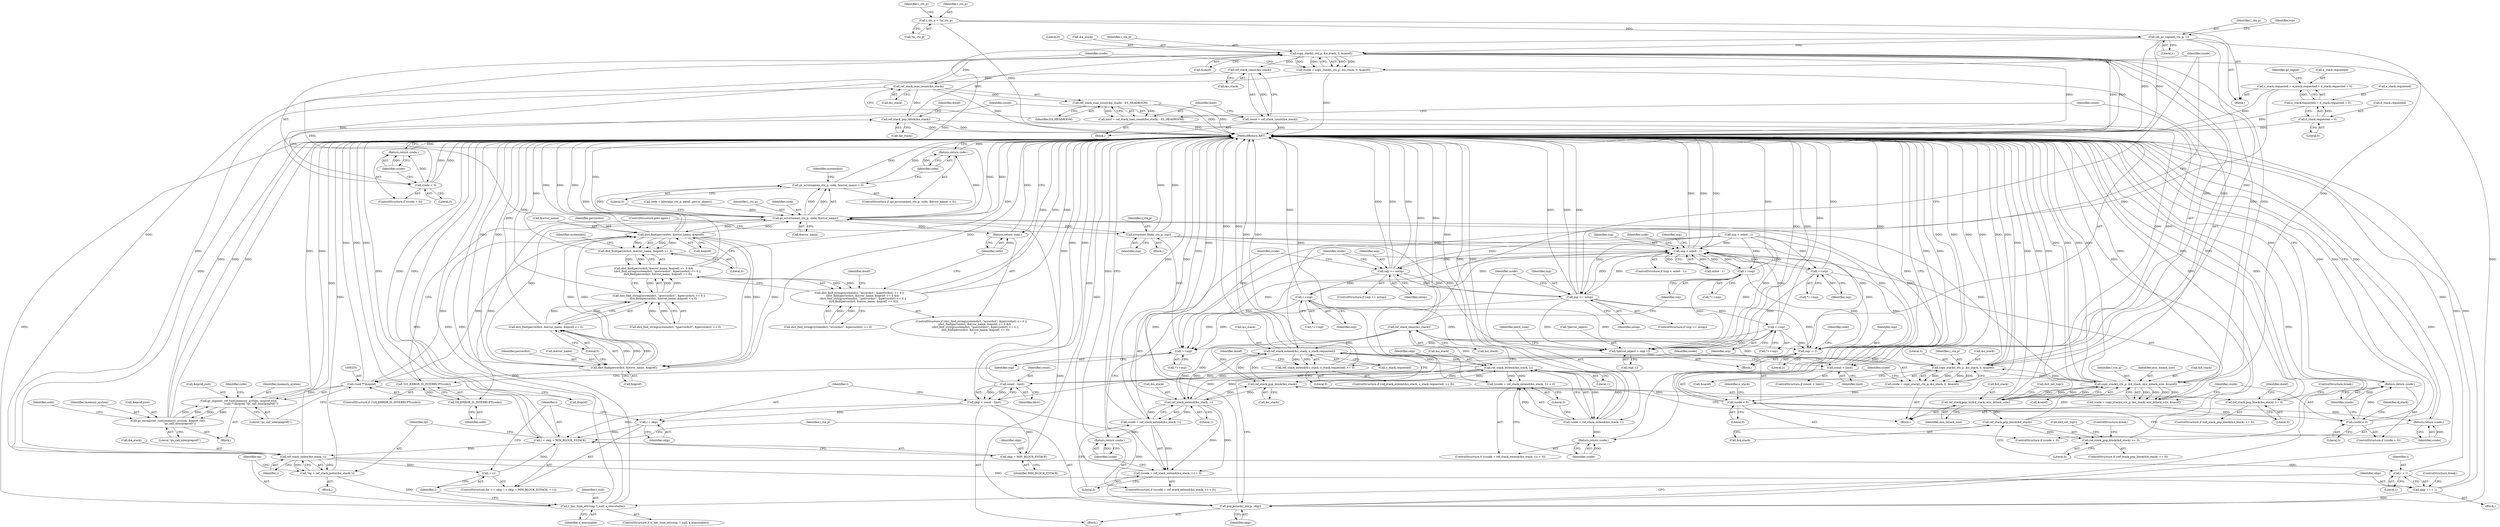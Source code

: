 digraph "0_ghostscript_b575e1ec42cc86f6a58c603f2a88fcc2af699cc8@API" {
"1000465" [label="(Call,copy_stack(i_ctx_p, &e_stack, 0, &saref))"];
"1000263" [label="(Call,set_gc_signal(i_ctx_p, 1))"];
"1000234" [label="(Call,i_ctx_p = *pi_ctx_p)"];
"1000325" [label="(Call,ref_stack_pop_block(&e_stack))"];
"1000520" [label="(Call,ref_stack_index(&e_stack, i))"];
"1000489" [label="(Call,ref_stack_max_count(&e_stack))"];
"1000482" [label="(Call,ref_stack_count(&e_stack))"];
"1000465" [label="(Call,copy_stack(i_ctx_p, &e_stack, 0, &saref))"];
"1000403" [label="(Call,copy_stack(i_ctx_p, &d_stack, min_dstack_size, &saref))"];
"1000430" [label="(Call,ref_stack_pop_block(&d_stack))"];
"1000416" [label="(Call,ref_stack_pop_to(&d_stack, min_dstack_size))"];
"1000580" [label="(Call,copy_stack(i_ctx_p, &o_stack, 0, &saref))"];
"1000548" [label="(Call,ref_stack_extend(&o_stack, o_stack.requested))"];
"1000456" [label="(Call,ref_stack_extend(&o_stack, 1))"];
"1000593" [label="(Call,ref_stack_clear(&o_stack))"];
"1000605" [label="(Call,ref_stack_pop_block(&o_stack))"];
"1000394" [label="(Call,ref_stack_extend(&o_stack, 1))"];
"1000176" [label="(Call,o_stack.requested = e_stack.requested = d_stack.requested = 0)"];
"1000180" [label="(Call,e_stack.requested = d_stack.requested = 0)"];
"1000184" [label="(Call,d_stack.requested = 0)"];
"1000509" [label="(Call,i < skip + MIN_BLOCK_ESTACK)"];
"1000506" [label="(Call,i = skip)"];
"1000499" [label="(Call,skip = count - limit)"];
"1000501" [label="(Call,count - limit)"];
"1000494" [label="(Call,count > limit)"];
"1000480" [label="(Call,count = ref_stack_count(&e_stack))"];
"1000486" [label="(Call,limit = ref_stack_max_count(&e_stack) - ES_HEADROOM)"];
"1000488" [label="(Call,ref_stack_max_count(&e_stack) - ES_HEADROOM)"];
"1000514" [label="(Call,++i)"];
"1000401" [label="(Call,ccode = copy_stack(i_ctx_p, &d_stack, min_dstack_size, &saref))"];
"1000411" [label="(Call,ccode < 0)"];
"1000414" [label="(Return,return ccode;)"];
"1000429" [label="(Call,ref_stack_pop_block(&d_stack) >= 0)"];
"1000463" [label="(Call,ccode = copy_stack(i_ctx_p, &e_stack, 0, &saref))"];
"1000473" [label="(Call,ccode < 0)"];
"1000476" [label="(Return,return ccode;)"];
"1000518" [label="(Call,*ep = ref_stack_index(&e_stack, i))"];
"1000525" [label="(Call,r_has_type_attrs(ep, t_null, a_executable))"];
"1000530" [label="(Call,skip = i + 1)"];
"1000536" [label="(Call,pop_estack(i_ctx_p, skip))"];
"1000628" [label="(Call,gs_errorname(i_ctx_p, code, &error_name))"];
"1000627" [label="(Call,gs_errorname(i_ctx_p, code, &error_name) < 0)"];
"1000634" [label="(Return,return code;)"];
"1000647" [label="(Call,dict_find(perrordict, &error_name, &epref))"];
"1000202" [label="(Call,(void **)&epref)"];
"1000198" [label="(Call,gs_register_ref_root(imemory_system, &epref_root,\n                             (void **)&epref, \"gs_call_interp(epref)\"))"];
"1000217" [label="(Call,gs_unregister_root(imemory_system, &epref_root,\n                           \"gs_call_interp(epref)\"))"];
"1000646" [label="(Call,dict_find(perrordict, &error_name, &epref) <= 0)"];
"1000645" [label="(Call,dict_find(perrordict, &error_name, &epref) <= 0 &&\n         (dict_find_string(systemdict, \"gserrordict\", &perrordict) <= 0 ||\n          dict_find(perrordict, &error_name, &epref) <= 0))"];
"1000637" [label="(Call,dict_find_string(systemdict, \"errordict\", &perrordict) <= 0 ||\n        (dict_find(perrordict, &error_name, &epref) <= 0 &&\n         (dict_find_string(systemdict, \"gserrordict\", &perrordict) <= 0 ||\n          dict_find(perrordict, &error_name, &epref) <= 0)))"];
"1000654" [label="(Call,dict_find_string(systemdict, \"gserrordict\", &perrordict) <= 0 ||\n          dict_find(perrordict, &error_name, &epref) <= 0)"];
"1000663" [label="(Call,dict_find(perrordict, &error_name, &epref))"];
"1000662" [label="(Call,dict_find(perrordict, &error_name, &epref) <= 0)"];
"1000670" [label="(Return,return code;)"];
"1000682" [label="(Call,GS_ERROR_IS_INTERRUPT(code))"];
"1000681" [label="(Call,!GS_ERROR_IS_INTERRUPT(code))"];
"1000691" [label="(Call,errorexec_find(i_ctx_p, osp))"];
"1000284" [label="(Call,*perror_object = osp[-1])"];
"1000301" [label="(Call,osp -= 2)"];
"1000371" [label="(Call,osp < osbot - 1)"];
"1000386" [label="(Call,osp >= ostop)"];
"1000423" [label="(Call,++osp)"];
"1000687" [label="(Call,++osp)"];
"1000448" [label="(Call,osp >= ostop)"];
"1000541" [label="(Call,++osp)"];
"1000567" [label="(Call,++osp)"];
"1000598" [label="(Call,++osp)"];
"1000532" [label="(Call,i + 1)"];
"1000511" [label="(Call,skip + MIN_BLOCK_ESTACK)"];
"1000578" [label="(Call,ccode = copy_stack(i_ctx_p, &o_stack, 0, &saref))"];
"1000588" [label="(Call,ccode < 0)"];
"1000591" [label="(Return,return ccode;)"];
"1000391" [label="(Call,(ccode = ref_stack_extend(&o_stack, 1)) < 0)"];
"1000392" [label="(Call,ccode = ref_stack_extend(&o_stack, 1))"];
"1000399" [label="(Return,return ccode;)"];
"1000453" [label="(Call,(ccode = ref_stack_extend(&o_stack, 1)) < 0)"];
"1000454" [label="(Call,ccode = ref_stack_extend(&o_stack, 1))"];
"1000461" [label="(Return,return ccode;)"];
"1000547" [label="(Call,ref_stack_extend(&o_stack, o_stack.requested) >= 0)"];
"1000604" [label="(Call,ref_stack_pop_block(&o_stack) >= 0)"];
"1000509" [label="(Call,i < skip + MIN_BLOCK_ESTACK)"];
"1000326" [label="(Call,&e_stack)"];
"1000385" [label="(ControlStructure,if (osp >= ostop))"];
"1000467" [label="(Call,&e_stack)"];
"1000486" [label="(Call,limit = ref_stack_max_count(&e_stack) - ES_HEADROOM)"];
"1000243" [label="(Identifier,i_ctx_p)"];
"1000445" [label="(ControlStructure,break;)"];
"1000464" [label="(Identifier,ccode)"];
"1000462" [label="(Identifier,ccode)"];
"1000646" [label="(Call,dict_find(perrordict, &error_name, &epref) <= 0)"];
"1000681" [label="(Call,!GS_ERROR_IS_INTERRUPT(code))"];
"1000422" [label="(Call,*++osp)"];
"1000530" [label="(Call,skip = i + 1)"];
"1000386" [label="(Call,osp >= ostop)"];
"1000487" [label="(Identifier,limit)"];
"1000373" [label="(Call,osbot - 1)"];
"1000301" [label="(Call,osp -= 2)"];
"1000671" [label="(Identifier,code)"];
"1000505" [label="(ControlStructure,for (i = skip; i < skip + MIN_BLOCK_ESTACK; ++i))"];
"1000181" [label="(Call,e_stack.requested)"];
"1000695" [label="(MethodReturn,RET)"];
"1000219" [label="(Call,&epref_root)"];
"1000688" [label="(Identifier,osp)"];
"1000636" [label="(ControlStructure,if (dict_find_string(systemdict, \"errordict\", &perrordict) <= 0 ||\n        (dict_find(perrordict, &error_name, &epref) <= 0 &&\n         (dict_find_string(systemdict, \"gserrordict\", &perrordict) <= 0 ||\n          dict_find(perrordict, &error_name, &epref) <= 0))\n        ))"];
"1000494" [label="(Call,count > limit)"];
"1000390" [label="(ControlStructure,if ((ccode = ref_stack_extend(&o_stack, 1)) < 0))"];
"1000548" [label="(Call,ref_stack_extend(&o_stack, o_stack.requested))"];
"1000591" [label="(Return,return ccode;)"];
"1000404" [label="(Identifier,i_ctx_p)"];
"1000664" [label="(Identifier,perrordict)"];
"1000460" [label="(Literal,0)"];
"1000511" [label="(Call,skip + MIN_BLOCK_ESTACK)"];
"1000217" [label="(Call,gs_unregister_root(imemory_system, &epref_root,\n                           \"gs_call_interp(epref)\"))"];
"1000608" [label="(Literal,0)"];
"1000402" [label="(Identifier,ccode)"];
"1000410" [label="(ControlStructure,if (ccode < 0))"];
"1000461" [label="(Return,return ccode;)"];
"1000635" [label="(Identifier,code)"];
"1000541" [label="(Call,++osp)"];
"1000265" [label="(Literal,1)"];
"1000592" [label="(Identifier,ccode)"];
"1000470" [label="(Call,&saref)"];
"1000514" [label="(Call,++i)"];
"1000228" [label="(Call,code = interp(pi_ctx_p, epref, perror_object))"];
"1000275" [label="(Block,)"];
"1000587" [label="(ControlStructure,if (ccode < 0))"];
"1000454" [label="(Call,ccode = ref_stack_extend(&o_stack, 1))"];
"1000578" [label="(Call,ccode = copy_stack(i_ctx_p, &o_stack, 0, &saref))"];
"1000634" [label="(Return,return code;)"];
"1000537" [label="(Identifier,i_ctx_p)"];
"1000533" [label="(Identifier,i)"];
"1000585" [label="(Call,&saref)"];
"1000463" [label="(Call,ccode = copy_stack(i_ctx_p, &e_stack, 0, &saref))"];
"1000176" [label="(Call,o_stack.requested = e_stack.requested = d_stack.requested = 0)"];
"1000510" [label="(Identifier,i)"];
"1000647" [label="(Call,dict_find(perrordict, &error_name, &epref))"];
"1000447" [label="(ControlStructure,if (osp >= ostop))"];
"1000669" [label="(Literal,0)"];
"1000234" [label="(Call,i_ctx_p = *pi_ctx_p)"];
"1000431" [label="(Call,&d_stack)"];
"1000395" [label="(Call,&o_stack)"];
"1000581" [label="(Identifier,i_ctx_p)"];
"1000236" [label="(Call,*pi_ctx_p)"];
"1000456" [label="(Call,ref_stack_extend(&o_stack, 1))"];
"1000568" [label="(Identifier,osp)"];
"1000325" [label="(Call,ref_stack_pop_block(&e_stack))"];
"1000512" [label="(Identifier,skip)"];
"1000503" [label="(Identifier,limit)"];
"1000637" [label="(Call,dict_find_string(systemdict, \"errordict\", &perrordict) <= 0 ||\n        (dict_find(perrordict, &error_name, &epref) <= 0 &&\n         (dict_find_string(systemdict, \"gserrordict\", &perrordict) <= 0 ||\n          dict_find(perrordict, &error_name, &epref) <= 0)))"];
"1000287" [label="(Call,osp[-1])"];
"1000683" [label="(Identifier,code)"];
"1000597" [label="(Call,*++osp)"];
"1000495" [label="(Identifier,count)"];
"1000649" [label="(Call,&error_name)"];
"1000595" [label="(Identifier,o_stack)"];
"1000401" [label="(Call,ccode = copy_stack(i_ctx_p, &d_stack, min_dstack_size, &saref))"];
"1000593" [label="(Call,ref_stack_clear(&o_stack))"];
"1000473" [label="(Call,ccode < 0)"];
"1000177" [label="(Call,o_stack.requested)"];
"1000603" [label="(ControlStructure,if (ref_stack_pop_block(&o_stack) >= 0))"];
"1000371" [label="(Call,osp < osbot - 1)"];
"1000513" [label="(Identifier,MIN_BLOCK_ESTACK)"];
"1000398" [label="(Literal,0)"];
"1000496" [label="(Identifier,limit)"];
"1000483" [label="(Call,&e_stack)"];
"1000206" [label="(Literal,\"gs_call_interp(epref)\")"];
"1000653" [label="(Literal,0)"];
"1000414" [label="(Return,return ccode;)"];
"1000527" [label="(Identifier,t_null)"];
"1000453" [label="(Call,(ccode = ref_stack_extend(&o_stack, 1)) < 0)"];
"1000520" [label="(Call,ref_stack_index(&e_stack, i))"];
"1000626" [label="(ControlStructure,if (gs_errorname(i_ctx_p, code, &error_name) < 0))"];
"1000546" [label="(ControlStructure,if (ref_stack_extend(&o_stack, o_stack.requested) >= 0))"];
"1000457" [label="(Call,&o_stack)"];
"1000542" [label="(Identifier,osp)"];
"1000492" [label="(Identifier,ES_HEADROOM)"];
"1000631" [label="(Call,&error_name)"];
"1000200" [label="(Call,&epref_root)"];
"1000264" [label="(Identifier,i_ctx_p)"];
"1000488" [label="(Call,ref_stack_max_count(&e_stack) - ES_HEADROOM)"];
"1000477" [label="(Identifier,ccode)"];
"1000452" [label="(ControlStructure,if ((ccode = ref_stack_extend(&o_stack, 1)) < 0))"];
"1000557" [label="(Identifier,doref)"];
"1000489" [label="(Call,ref_stack_max_count(&e_stack))"];
"1000433" [label="(Literal,0)"];
"1000588" [label="(Call,ccode < 0)"];
"1000423" [label="(Call,++osp)"];
"1000407" [label="(Identifier,min_dstack_size)"];
"1000428" [label="(ControlStructure,if (ref_stack_pop_block(&d_stack) >= 0))"];
"1000400" [label="(Identifier,ccode)"];
"1000619" [label="(ControlStructure,break;)"];
"1000383" [label="(Block,)"];
"1000263" [label="(Call,set_gc_signal(i_ctx_p, 1))"];
"1000547" [label="(Call,ref_stack_extend(&o_stack, o_stack.requested) >= 0)"];
"1000192" [label="(Block,)"];
"1000682" [label="(Call,GS_ERROR_IS_INTERRUPT(code))"];
"1000405" [label="(Call,&d_stack)"];
"1000670" [label="(Return,return code;)"];
"1000521" [label="(Call,&e_stack)"];
"1000523" [label="(Identifier,i)"];
"1000687" [label="(Call,++osp)"];
"1000285" [label="(Call,*perror_object)"];
"1000648" [label="(Identifier,perrordict)"];
"1000482" [label="(Call,ref_stack_count(&e_stack))"];
"1000497" [label="(Block,)"];
"1000387" [label="(Identifier,osp)"];
"1000370" [label="(ControlStructure,if (osp < osbot - 1))"];
"1000224" [label="(Identifier,code)"];
"1000490" [label="(Call,&e_stack)"];
"1000475" [label="(Literal,0)"];
"1000540" [label="(Call,*++osp)"];
"1000531" [label="(Identifier,skip)"];
"1000629" [label="(Identifier,i_ctx_p)"];
"1000448" [label="(Call,osp >= ostop)"];
"1000372" [label="(Identifier,osp)"];
"1000303" [label="(Literal,2)"];
"1000604" [label="(Call,ref_stack_pop_block(&o_stack) >= 0)"];
"1000204" [label="(Call,&epref)"];
"1000529" [label="(Block,)"];
"1000535" [label="(ControlStructure,break;)"];
"1000480" [label="(Call,count = ref_stack_count(&e_stack))"];
"1000474" [label="(Identifier,ccode)"];
"1000538" [label="(Identifier,skip)"];
"1000536" [label="(Call,pop_estack(i_ctx_p, skip))"];
"1000465" [label="(Call,copy_stack(i_ctx_p, &e_stack, 0, &saref))"];
"1000449" [label="(Identifier,osp)"];
"1000393" [label="(Identifier,ccode)"];
"1000376" [label="(Call,osp = osbot - 1)"];
"1000611" [label="(Identifier,doref)"];
"1000554" [label="(Literal,0)"];
"1000567" [label="(Call,++osp)"];
"1000532" [label="(Call,i + 1)"];
"1000549" [label="(Call,&o_stack)"];
"1000476" [label="(Return,return ccode;)"];
"1000655" [label="(Call,dict_find_string(systemdict, \"gserrordict\", &perrordict) <= 0)"];
"1000692" [label="(Identifier,i_ctx_p)"];
"1000665" [label="(Call,&error_name)"];
"1000329" [label="(Identifier,doref)"];
"1000507" [label="(Identifier,i)"];
"1000268" [label="(Identifier,esp)"];
"1000525" [label="(Call,r_has_type_attrs(ep, t_null, a_executable))"];
"1000408" [label="(Call,&saref)"];
"1000516" [label="(Block,)"];
"1000420" [label="(Call,dict_set_top())"];
"1000684" [label="(Block,)"];
"1000524" [label="(ControlStructure,if (r_has_type_attrs(ep, t_null, a_executable)))"];
"1000657" [label="(Identifier,systemdict)"];
"1000417" [label="(Call,&d_stack)"];
"1000663" [label="(Call,dict_find(perrordict, &error_name, &epref))"];
"1000394" [label="(Call,ref_stack_extend(&o_stack, 1))"];
"1000662" [label="(Call,dict_find(perrordict, &error_name, &epref) <= 0)"];
"1000686" [label="(Call,*++osp)"];
"1000208" [label="(Identifier,code)"];
"1000403" [label="(Call,copy_stack(i_ctx_p, &d_stack, min_dstack_size, &saref))"];
"1000680" [label="(ControlStructure,if (!GS_ERROR_IS_INTERRUPT(code)))"];
"1000579" [label="(Identifier,ccode)"];
"1000582" [label="(Call,&o_stack)"];
"1000392" [label="(Call,ccode = ref_stack_extend(&o_stack, 1))"];
"1000519" [label="(Identifier,ep)"];
"1000515" [label="(Identifier,i)"];
"1000667" [label="(Call,&epref)"];
"1000481" [label="(Identifier,count)"];
"1000388" [label="(Identifier,ostop)"];
"1000188" [label="(Literal,0)"];
"1000307" [label="(Identifier,code)"];
"1000198" [label="(Call,gs_register_ref_root(imemory_system, &epref_root,\n                             (void **)&epref, \"gs_call_interp(epref)\"))"];
"1000413" [label="(Literal,0)"];
"1000691" [label="(Call,errorexec_find(i_ctx_p, osp))"];
"1000382" [label="(Identifier,code)"];
"1000526" [label="(Identifier,ep)"];
"1000500" [label="(Identifier,skip)"];
"1000633" [label="(Literal,0)"];
"1000221" [label="(Literal,\"gs_call_interp(epref)\")"];
"1000693" [label="(Identifier,osp)"];
"1000191" [label="(Identifier,gc_signal)"];
"1000411" [label="(Call,ccode < 0)"];
"1000424" [label="(Identifier,osp)"];
"1000584" [label="(Literal,0)"];
"1000627" [label="(Call,gs_errorname(i_ctx_p, code, &error_name) < 0)"];
"1000478" [label="(Block,)"];
"1000416" [label="(Call,ref_stack_pop_to(&d_stack, min_dstack_size))"];
"1000628" [label="(Call,gs_errorname(i_ctx_p, code, &error_name))"];
"1000180" [label="(Call,e_stack.requested = d_stack.requested = 0)"];
"1000284" [label="(Call,*perror_object = osp[-1])"];
"1000518" [label="(Call,*ep = ref_stack_index(&e_stack, i))"];
"1000499" [label="(Call,skip = count - limit)"];
"1000502" [label="(Identifier,count)"];
"1000694" [label="(ControlStructure,goto again;)"];
"1000466" [label="(Identifier,i_ctx_p)"];
"1000184" [label="(Call,d_stack.requested = 0)"];
"1000418" [label="(Identifier,d_stack)"];
"1000138" [label="(Block,)"];
"1000589" [label="(Identifier,ccode)"];
"1000391" [label="(Call,(ccode = ref_stack_extend(&o_stack, 1)) < 0)"];
"1000501" [label="(Call,count - limit)"];
"1000419" [label="(Identifier,min_dstack_size)"];
"1000508" [label="(Identifier,skip)"];
"1000472" [label="(ControlStructure,if (ccode < 0))"];
"1000638" [label="(Call,dict_find_string(systemdict, \"errordict\", &perrordict) <= 0)"];
"1000506" [label="(Call,i = skip)"];
"1000293" [label="(Identifier,pexit_code)"];
"1000630" [label="(Identifier,code)"];
"1000377" [label="(Identifier,osp)"];
"1000429" [label="(Call,ref_stack_pop_block(&d_stack) >= 0)"];
"1000235" [label="(Identifier,i_ctx_p)"];
"1000580" [label="(Call,copy_stack(i_ctx_p, &o_stack, 0, &saref))"];
"1000397" [label="(Literal,1)"];
"1000202" [label="(Call,(void **)&epref)"];
"1000551" [label="(Call,o_stack.requested)"];
"1000493" [label="(ControlStructure,if (count > limit))"];
"1000528" [label="(Identifier,a_executable)"];
"1000645" [label="(Call,dict_find(perrordict, &error_name, &epref) <= 0 &&\n         (dict_find_string(systemdict, \"gserrordict\", &perrordict) <= 0 ||\n          dict_find(perrordict, &error_name, &epref) <= 0))"];
"1000399" [label="(Return,return ccode;)"];
"1000654" [label="(Call,dict_find_string(systemdict, \"gserrordict\", &perrordict) <= 0 ||\n          dict_find(perrordict, &error_name, &epref) <= 0)"];
"1000450" [label="(Identifier,ostop)"];
"1000430" [label="(Call,ref_stack_pop_block(&d_stack))"];
"1000598" [label="(Call,++osp)"];
"1000412" [label="(Identifier,ccode)"];
"1000469" [label="(Literal,0)"];
"1000599" [label="(Identifier,osp)"];
"1000651" [label="(Call,&epref)"];
"1000218" [label="(Identifier,imemory_system)"];
"1000640" [label="(Identifier,systemdict)"];
"1000673" [label="(Identifier,doref)"];
"1000455" [label="(Identifier,ccode)"];
"1000459" [label="(Literal,1)"];
"1000606" [label="(Call,&o_stack)"];
"1000415" [label="(Identifier,ccode)"];
"1000185" [label="(Call,d_stack.requested)"];
"1000199" [label="(Identifier,imemory_system)"];
"1000566" [label="(Call,*++osp)"];
"1000534" [label="(Literal,1)"];
"1000435" [label="(Call,dict_set_top())"];
"1000302" [label="(Identifier,osp)"];
"1000590" [label="(Literal,0)"];
"1000605" [label="(Call,ref_stack_pop_block(&o_stack))"];
"1000594" [label="(Call,&o_stack)"];
"1000465" -> "1000463"  [label="AST: "];
"1000465" -> "1000470"  [label="CFG: "];
"1000466" -> "1000465"  [label="AST: "];
"1000467" -> "1000465"  [label="AST: "];
"1000469" -> "1000465"  [label="AST: "];
"1000470" -> "1000465"  [label="AST: "];
"1000463" -> "1000465"  [label="CFG: "];
"1000465" -> "1000695"  [label="DDG: "];
"1000465" -> "1000695"  [label="DDG: "];
"1000465" -> "1000695"  [label="DDG: "];
"1000465" -> "1000403"  [label="DDG: "];
"1000465" -> "1000463"  [label="DDG: "];
"1000465" -> "1000463"  [label="DDG: "];
"1000465" -> "1000463"  [label="DDG: "];
"1000465" -> "1000463"  [label="DDG: "];
"1000263" -> "1000465"  [label="DDG: "];
"1000325" -> "1000465"  [label="DDG: "];
"1000520" -> "1000465"  [label="DDG: "];
"1000489" -> "1000465"  [label="DDG: "];
"1000403" -> "1000465"  [label="DDG: "];
"1000580" -> "1000465"  [label="DDG: "];
"1000465" -> "1000482"  [label="DDG: "];
"1000465" -> "1000536"  [label="DDG: "];
"1000465" -> "1000580"  [label="DDG: "];
"1000465" -> "1000628"  [label="DDG: "];
"1000263" -> "1000138"  [label="AST: "];
"1000263" -> "1000265"  [label="CFG: "];
"1000264" -> "1000263"  [label="AST: "];
"1000265" -> "1000263"  [label="AST: "];
"1000268" -> "1000263"  [label="CFG: "];
"1000263" -> "1000695"  [label="DDG: "];
"1000263" -> "1000695"  [label="DDG: "];
"1000234" -> "1000263"  [label="DDG: "];
"1000263" -> "1000403"  [label="DDG: "];
"1000263" -> "1000580"  [label="DDG: "];
"1000263" -> "1000628"  [label="DDG: "];
"1000234" -> "1000138"  [label="AST: "];
"1000234" -> "1000236"  [label="CFG: "];
"1000235" -> "1000234"  [label="AST: "];
"1000236" -> "1000234"  [label="AST: "];
"1000243" -> "1000234"  [label="CFG: "];
"1000234" -> "1000695"  [label="DDG: "];
"1000325" -> "1000275"  [label="AST: "];
"1000325" -> "1000326"  [label="CFG: "];
"1000326" -> "1000325"  [label="AST: "];
"1000329" -> "1000325"  [label="CFG: "];
"1000325" -> "1000695"  [label="DDG: "];
"1000325" -> "1000695"  [label="DDG: "];
"1000520" -> "1000325"  [label="DDG: "];
"1000489" -> "1000325"  [label="DDG: "];
"1000520" -> "1000518"  [label="AST: "];
"1000520" -> "1000523"  [label="CFG: "];
"1000521" -> "1000520"  [label="AST: "];
"1000523" -> "1000520"  [label="AST: "];
"1000518" -> "1000520"  [label="CFG: "];
"1000520" -> "1000695"  [label="DDG: "];
"1000520" -> "1000514"  [label="DDG: "];
"1000520" -> "1000518"  [label="DDG: "];
"1000520" -> "1000518"  [label="DDG: "];
"1000489" -> "1000520"  [label="DDG: "];
"1000509" -> "1000520"  [label="DDG: "];
"1000520" -> "1000530"  [label="DDG: "];
"1000520" -> "1000532"  [label="DDG: "];
"1000489" -> "1000488"  [label="AST: "];
"1000489" -> "1000490"  [label="CFG: "];
"1000490" -> "1000489"  [label="AST: "];
"1000492" -> "1000489"  [label="CFG: "];
"1000489" -> "1000695"  [label="DDG: "];
"1000489" -> "1000488"  [label="DDG: "];
"1000482" -> "1000489"  [label="DDG: "];
"1000482" -> "1000480"  [label="AST: "];
"1000482" -> "1000483"  [label="CFG: "];
"1000483" -> "1000482"  [label="AST: "];
"1000480" -> "1000482"  [label="CFG: "];
"1000482" -> "1000480"  [label="DDG: "];
"1000403" -> "1000401"  [label="AST: "];
"1000403" -> "1000408"  [label="CFG: "];
"1000404" -> "1000403"  [label="AST: "];
"1000405" -> "1000403"  [label="AST: "];
"1000407" -> "1000403"  [label="AST: "];
"1000408" -> "1000403"  [label="AST: "];
"1000401" -> "1000403"  [label="CFG: "];
"1000403" -> "1000695"  [label="DDG: "];
"1000403" -> "1000695"  [label="DDG: "];
"1000403" -> "1000695"  [label="DDG: "];
"1000403" -> "1000695"  [label="DDG: "];
"1000403" -> "1000401"  [label="DDG: "];
"1000403" -> "1000401"  [label="DDG: "];
"1000403" -> "1000401"  [label="DDG: "];
"1000403" -> "1000401"  [label="DDG: "];
"1000430" -> "1000403"  [label="DDG: "];
"1000416" -> "1000403"  [label="DDG: "];
"1000416" -> "1000403"  [label="DDG: "];
"1000580" -> "1000403"  [label="DDG: "];
"1000403" -> "1000416"  [label="DDG: "];
"1000403" -> "1000416"  [label="DDG: "];
"1000403" -> "1000580"  [label="DDG: "];
"1000403" -> "1000628"  [label="DDG: "];
"1000430" -> "1000429"  [label="AST: "];
"1000430" -> "1000431"  [label="CFG: "];
"1000431" -> "1000430"  [label="AST: "];
"1000433" -> "1000430"  [label="CFG: "];
"1000430" -> "1000695"  [label="DDG: "];
"1000430" -> "1000429"  [label="DDG: "];
"1000416" -> "1000430"  [label="DDG: "];
"1000416" -> "1000383"  [label="AST: "];
"1000416" -> "1000419"  [label="CFG: "];
"1000417" -> "1000416"  [label="AST: "];
"1000419" -> "1000416"  [label="AST: "];
"1000420" -> "1000416"  [label="CFG: "];
"1000416" -> "1000695"  [label="DDG: "];
"1000416" -> "1000695"  [label="DDG: "];
"1000416" -> "1000695"  [label="DDG: "];
"1000580" -> "1000578"  [label="AST: "];
"1000580" -> "1000585"  [label="CFG: "];
"1000581" -> "1000580"  [label="AST: "];
"1000582" -> "1000580"  [label="AST: "];
"1000584" -> "1000580"  [label="AST: "];
"1000585" -> "1000580"  [label="AST: "];
"1000578" -> "1000580"  [label="CFG: "];
"1000580" -> "1000695"  [label="DDG: "];
"1000580" -> "1000695"  [label="DDG: "];
"1000580" -> "1000695"  [label="DDG: "];
"1000580" -> "1000578"  [label="DDG: "];
"1000580" -> "1000578"  [label="DDG: "];
"1000580" -> "1000578"  [label="DDG: "];
"1000580" -> "1000578"  [label="DDG: "];
"1000548" -> "1000580"  [label="DDG: "];
"1000580" -> "1000593"  [label="DDG: "];
"1000580" -> "1000628"  [label="DDG: "];
"1000548" -> "1000547"  [label="AST: "];
"1000548" -> "1000551"  [label="CFG: "];
"1000549" -> "1000548"  [label="AST: "];
"1000551" -> "1000548"  [label="AST: "];
"1000554" -> "1000548"  [label="CFG: "];
"1000548" -> "1000695"  [label="DDG: "];
"1000548" -> "1000695"  [label="DDG: "];
"1000548" -> "1000394"  [label="DDG: "];
"1000548" -> "1000456"  [label="DDG: "];
"1000548" -> "1000547"  [label="DDG: "];
"1000548" -> "1000547"  [label="DDG: "];
"1000456" -> "1000548"  [label="DDG: "];
"1000593" -> "1000548"  [label="DDG: "];
"1000605" -> "1000548"  [label="DDG: "];
"1000394" -> "1000548"  [label="DDG: "];
"1000176" -> "1000548"  [label="DDG: "];
"1000548" -> "1000605"  [label="DDG: "];
"1000456" -> "1000454"  [label="AST: "];
"1000456" -> "1000459"  [label="CFG: "];
"1000457" -> "1000456"  [label="AST: "];
"1000459" -> "1000456"  [label="AST: "];
"1000454" -> "1000456"  [label="CFG: "];
"1000456" -> "1000695"  [label="DDG: "];
"1000456" -> "1000394"  [label="DDG: "];
"1000456" -> "1000453"  [label="DDG: "];
"1000456" -> "1000453"  [label="DDG: "];
"1000456" -> "1000454"  [label="DDG: "];
"1000456" -> "1000454"  [label="DDG: "];
"1000593" -> "1000456"  [label="DDG: "];
"1000605" -> "1000456"  [label="DDG: "];
"1000394" -> "1000456"  [label="DDG: "];
"1000456" -> "1000605"  [label="DDG: "];
"1000593" -> "1000383"  [label="AST: "];
"1000593" -> "1000594"  [label="CFG: "];
"1000594" -> "1000593"  [label="AST: "];
"1000599" -> "1000593"  [label="CFG: "];
"1000593" -> "1000695"  [label="DDG: "];
"1000593" -> "1000695"  [label="DDG: "];
"1000593" -> "1000394"  [label="DDG: "];
"1000593" -> "1000605"  [label="DDG: "];
"1000605" -> "1000604"  [label="AST: "];
"1000605" -> "1000606"  [label="CFG: "];
"1000606" -> "1000605"  [label="AST: "];
"1000608" -> "1000605"  [label="CFG: "];
"1000605" -> "1000695"  [label="DDG: "];
"1000605" -> "1000394"  [label="DDG: "];
"1000605" -> "1000604"  [label="DDG: "];
"1000394" -> "1000605"  [label="DDG: "];
"1000394" -> "1000392"  [label="AST: "];
"1000394" -> "1000397"  [label="CFG: "];
"1000395" -> "1000394"  [label="AST: "];
"1000397" -> "1000394"  [label="AST: "];
"1000392" -> "1000394"  [label="CFG: "];
"1000394" -> "1000695"  [label="DDG: "];
"1000394" -> "1000391"  [label="DDG: "];
"1000394" -> "1000391"  [label="DDG: "];
"1000394" -> "1000392"  [label="DDG: "];
"1000394" -> "1000392"  [label="DDG: "];
"1000176" -> "1000138"  [label="AST: "];
"1000176" -> "1000180"  [label="CFG: "];
"1000177" -> "1000176"  [label="AST: "];
"1000180" -> "1000176"  [label="AST: "];
"1000191" -> "1000176"  [label="CFG: "];
"1000176" -> "1000695"  [label="DDG: "];
"1000180" -> "1000176"  [label="DDG: "];
"1000180" -> "1000184"  [label="CFG: "];
"1000181" -> "1000180"  [label="AST: "];
"1000184" -> "1000180"  [label="AST: "];
"1000180" -> "1000695"  [label="DDG: "];
"1000184" -> "1000180"  [label="DDG: "];
"1000184" -> "1000188"  [label="CFG: "];
"1000185" -> "1000184"  [label="AST: "];
"1000188" -> "1000184"  [label="AST: "];
"1000184" -> "1000695"  [label="DDG: "];
"1000509" -> "1000505"  [label="AST: "];
"1000509" -> "1000511"  [label="CFG: "];
"1000510" -> "1000509"  [label="AST: "];
"1000511" -> "1000509"  [label="AST: "];
"1000519" -> "1000509"  [label="CFG: "];
"1000537" -> "1000509"  [label="CFG: "];
"1000509" -> "1000695"  [label="DDG: "];
"1000509" -> "1000695"  [label="DDG: "];
"1000509" -> "1000695"  [label="DDG: "];
"1000506" -> "1000509"  [label="DDG: "];
"1000514" -> "1000509"  [label="DDG: "];
"1000499" -> "1000509"  [label="DDG: "];
"1000506" -> "1000505"  [label="AST: "];
"1000506" -> "1000508"  [label="CFG: "];
"1000507" -> "1000506"  [label="AST: "];
"1000508" -> "1000506"  [label="AST: "];
"1000510" -> "1000506"  [label="CFG: "];
"1000499" -> "1000506"  [label="DDG: "];
"1000499" -> "1000497"  [label="AST: "];
"1000499" -> "1000501"  [label="CFG: "];
"1000500" -> "1000499"  [label="AST: "];
"1000501" -> "1000499"  [label="AST: "];
"1000507" -> "1000499"  [label="CFG: "];
"1000499" -> "1000695"  [label="DDG: "];
"1000501" -> "1000499"  [label="DDG: "];
"1000501" -> "1000499"  [label="DDG: "];
"1000499" -> "1000511"  [label="DDG: "];
"1000499" -> "1000536"  [label="DDG: "];
"1000501" -> "1000503"  [label="CFG: "];
"1000502" -> "1000501"  [label="AST: "];
"1000503" -> "1000501"  [label="AST: "];
"1000501" -> "1000695"  [label="DDG: "];
"1000501" -> "1000695"  [label="DDG: "];
"1000494" -> "1000501"  [label="DDG: "];
"1000494" -> "1000501"  [label="DDG: "];
"1000494" -> "1000493"  [label="AST: "];
"1000494" -> "1000496"  [label="CFG: "];
"1000495" -> "1000494"  [label="AST: "];
"1000496" -> "1000494"  [label="AST: "];
"1000500" -> "1000494"  [label="CFG: "];
"1000542" -> "1000494"  [label="CFG: "];
"1000494" -> "1000695"  [label="DDG: "];
"1000494" -> "1000695"  [label="DDG: "];
"1000494" -> "1000695"  [label="DDG: "];
"1000480" -> "1000494"  [label="DDG: "];
"1000486" -> "1000494"  [label="DDG: "];
"1000480" -> "1000478"  [label="AST: "];
"1000481" -> "1000480"  [label="AST: "];
"1000487" -> "1000480"  [label="CFG: "];
"1000480" -> "1000695"  [label="DDG: "];
"1000486" -> "1000478"  [label="AST: "];
"1000486" -> "1000488"  [label="CFG: "];
"1000487" -> "1000486"  [label="AST: "];
"1000488" -> "1000486"  [label="AST: "];
"1000495" -> "1000486"  [label="CFG: "];
"1000486" -> "1000695"  [label="DDG: "];
"1000488" -> "1000486"  [label="DDG: "];
"1000488" -> "1000486"  [label="DDG: "];
"1000488" -> "1000492"  [label="CFG: "];
"1000492" -> "1000488"  [label="AST: "];
"1000488" -> "1000695"  [label="DDG: "];
"1000488" -> "1000695"  [label="DDG: "];
"1000514" -> "1000505"  [label="AST: "];
"1000514" -> "1000515"  [label="CFG: "];
"1000515" -> "1000514"  [label="AST: "];
"1000510" -> "1000514"  [label="CFG: "];
"1000401" -> "1000383"  [label="AST: "];
"1000402" -> "1000401"  [label="AST: "];
"1000412" -> "1000401"  [label="CFG: "];
"1000401" -> "1000695"  [label="DDG: "];
"1000401" -> "1000411"  [label="DDG: "];
"1000411" -> "1000410"  [label="AST: "];
"1000411" -> "1000413"  [label="CFG: "];
"1000412" -> "1000411"  [label="AST: "];
"1000413" -> "1000411"  [label="AST: "];
"1000415" -> "1000411"  [label="CFG: "];
"1000418" -> "1000411"  [label="CFG: "];
"1000411" -> "1000695"  [label="DDG: "];
"1000411" -> "1000695"  [label="DDG: "];
"1000411" -> "1000414"  [label="DDG: "];
"1000414" -> "1000410"  [label="AST: "];
"1000414" -> "1000415"  [label="CFG: "];
"1000415" -> "1000414"  [label="AST: "];
"1000695" -> "1000414"  [label="CFG: "];
"1000414" -> "1000695"  [label="DDG: "];
"1000415" -> "1000414"  [label="DDG: "];
"1000429" -> "1000428"  [label="AST: "];
"1000429" -> "1000433"  [label="CFG: "];
"1000433" -> "1000429"  [label="AST: "];
"1000435" -> "1000429"  [label="CFG: "];
"1000445" -> "1000429"  [label="CFG: "];
"1000429" -> "1000695"  [label="DDG: "];
"1000429" -> "1000695"  [label="DDG: "];
"1000463" -> "1000383"  [label="AST: "];
"1000464" -> "1000463"  [label="AST: "];
"1000474" -> "1000463"  [label="CFG: "];
"1000463" -> "1000695"  [label="DDG: "];
"1000463" -> "1000473"  [label="DDG: "];
"1000473" -> "1000472"  [label="AST: "];
"1000473" -> "1000475"  [label="CFG: "];
"1000474" -> "1000473"  [label="AST: "];
"1000475" -> "1000473"  [label="AST: "];
"1000477" -> "1000473"  [label="CFG: "];
"1000481" -> "1000473"  [label="CFG: "];
"1000473" -> "1000695"  [label="DDG: "];
"1000473" -> "1000695"  [label="DDG: "];
"1000473" -> "1000476"  [label="DDG: "];
"1000476" -> "1000472"  [label="AST: "];
"1000476" -> "1000477"  [label="CFG: "];
"1000477" -> "1000476"  [label="AST: "];
"1000695" -> "1000476"  [label="CFG: "];
"1000476" -> "1000695"  [label="DDG: "];
"1000477" -> "1000476"  [label="DDG: "];
"1000518" -> "1000516"  [label="AST: "];
"1000519" -> "1000518"  [label="AST: "];
"1000526" -> "1000518"  [label="CFG: "];
"1000518" -> "1000695"  [label="DDG: "];
"1000518" -> "1000525"  [label="DDG: "];
"1000525" -> "1000524"  [label="AST: "];
"1000525" -> "1000528"  [label="CFG: "];
"1000526" -> "1000525"  [label="AST: "];
"1000527" -> "1000525"  [label="AST: "];
"1000528" -> "1000525"  [label="AST: "];
"1000531" -> "1000525"  [label="CFG: "];
"1000515" -> "1000525"  [label="CFG: "];
"1000525" -> "1000695"  [label="DDG: "];
"1000525" -> "1000695"  [label="DDG: "];
"1000525" -> "1000695"  [label="DDG: "];
"1000525" -> "1000695"  [label="DDG: "];
"1000530" -> "1000529"  [label="AST: "];
"1000530" -> "1000532"  [label="CFG: "];
"1000531" -> "1000530"  [label="AST: "];
"1000532" -> "1000530"  [label="AST: "];
"1000535" -> "1000530"  [label="CFG: "];
"1000530" -> "1000695"  [label="DDG: "];
"1000530" -> "1000695"  [label="DDG: "];
"1000530" -> "1000536"  [label="DDG: "];
"1000536" -> "1000497"  [label="AST: "];
"1000536" -> "1000538"  [label="CFG: "];
"1000537" -> "1000536"  [label="AST: "];
"1000538" -> "1000536"  [label="AST: "];
"1000542" -> "1000536"  [label="CFG: "];
"1000536" -> "1000695"  [label="DDG: "];
"1000536" -> "1000695"  [label="DDG: "];
"1000536" -> "1000695"  [label="DDG: "];
"1000536" -> "1000628"  [label="DDG: "];
"1000628" -> "1000627"  [label="AST: "];
"1000628" -> "1000631"  [label="CFG: "];
"1000629" -> "1000628"  [label="AST: "];
"1000630" -> "1000628"  [label="AST: "];
"1000631" -> "1000628"  [label="AST: "];
"1000633" -> "1000628"  [label="CFG: "];
"1000628" -> "1000695"  [label="DDG: "];
"1000628" -> "1000695"  [label="DDG: "];
"1000628" -> "1000695"  [label="DDG: "];
"1000628" -> "1000627"  [label="DDG: "];
"1000628" -> "1000627"  [label="DDG: "];
"1000628" -> "1000627"  [label="DDG: "];
"1000228" -> "1000628"  [label="DDG: "];
"1000647" -> "1000628"  [label="DDG: "];
"1000663" -> "1000628"  [label="DDG: "];
"1000628" -> "1000634"  [label="DDG: "];
"1000628" -> "1000647"  [label="DDG: "];
"1000628" -> "1000670"  [label="DDG: "];
"1000628" -> "1000682"  [label="DDG: "];
"1000628" -> "1000691"  [label="DDG: "];
"1000627" -> "1000626"  [label="AST: "];
"1000627" -> "1000633"  [label="CFG: "];
"1000633" -> "1000627"  [label="AST: "];
"1000635" -> "1000627"  [label="CFG: "];
"1000640" -> "1000627"  [label="CFG: "];
"1000627" -> "1000695"  [label="DDG: "];
"1000627" -> "1000695"  [label="DDG: "];
"1000634" -> "1000626"  [label="AST: "];
"1000634" -> "1000635"  [label="CFG: "];
"1000635" -> "1000634"  [label="AST: "];
"1000695" -> "1000634"  [label="CFG: "];
"1000634" -> "1000695"  [label="DDG: "];
"1000635" -> "1000634"  [label="DDG: "];
"1000647" -> "1000646"  [label="AST: "];
"1000647" -> "1000651"  [label="CFG: "];
"1000648" -> "1000647"  [label="AST: "];
"1000649" -> "1000647"  [label="AST: "];
"1000651" -> "1000647"  [label="AST: "];
"1000653" -> "1000647"  [label="CFG: "];
"1000647" -> "1000695"  [label="DDG: "];
"1000647" -> "1000695"  [label="DDG: "];
"1000647" -> "1000695"  [label="DDG: "];
"1000647" -> "1000202"  [label="DDG: "];
"1000647" -> "1000646"  [label="DDG: "];
"1000647" -> "1000646"  [label="DDG: "];
"1000647" -> "1000646"  [label="DDG: "];
"1000663" -> "1000647"  [label="DDG: "];
"1000663" -> "1000647"  [label="DDG: "];
"1000202" -> "1000647"  [label="DDG: "];
"1000647" -> "1000663"  [label="DDG: "];
"1000647" -> "1000663"  [label="DDG: "];
"1000647" -> "1000663"  [label="DDG: "];
"1000202" -> "1000198"  [label="AST: "];
"1000202" -> "1000204"  [label="CFG: "];
"1000203" -> "1000202"  [label="AST: "];
"1000204" -> "1000202"  [label="AST: "];
"1000206" -> "1000202"  [label="CFG: "];
"1000202" -> "1000695"  [label="DDG: "];
"1000202" -> "1000198"  [label="DDG: "];
"1000663" -> "1000202"  [label="DDG: "];
"1000198" -> "1000192"  [label="AST: "];
"1000198" -> "1000206"  [label="CFG: "];
"1000199" -> "1000198"  [label="AST: "];
"1000200" -> "1000198"  [label="AST: "];
"1000206" -> "1000198"  [label="AST: "];
"1000208" -> "1000198"  [label="CFG: "];
"1000198" -> "1000695"  [label="DDG: "];
"1000198" -> "1000695"  [label="DDG: "];
"1000217" -> "1000198"  [label="DDG: "];
"1000217" -> "1000198"  [label="DDG: "];
"1000198" -> "1000217"  [label="DDG: "];
"1000198" -> "1000217"  [label="DDG: "];
"1000217" -> "1000192"  [label="AST: "];
"1000217" -> "1000221"  [label="CFG: "];
"1000218" -> "1000217"  [label="AST: "];
"1000219" -> "1000217"  [label="AST: "];
"1000221" -> "1000217"  [label="AST: "];
"1000224" -> "1000217"  [label="CFG: "];
"1000217" -> "1000695"  [label="DDG: "];
"1000217" -> "1000695"  [label="DDG: "];
"1000217" -> "1000695"  [label="DDG: "];
"1000646" -> "1000645"  [label="AST: "];
"1000646" -> "1000653"  [label="CFG: "];
"1000653" -> "1000646"  [label="AST: "];
"1000657" -> "1000646"  [label="CFG: "];
"1000645" -> "1000646"  [label="CFG: "];
"1000646" -> "1000695"  [label="DDG: "];
"1000646" -> "1000645"  [label="DDG: "];
"1000646" -> "1000645"  [label="DDG: "];
"1000645" -> "1000637"  [label="AST: "];
"1000645" -> "1000654"  [label="CFG: "];
"1000654" -> "1000645"  [label="AST: "];
"1000637" -> "1000645"  [label="CFG: "];
"1000645" -> "1000695"  [label="DDG: "];
"1000645" -> "1000695"  [label="DDG: "];
"1000645" -> "1000637"  [label="DDG: "];
"1000645" -> "1000637"  [label="DDG: "];
"1000654" -> "1000645"  [label="DDG: "];
"1000654" -> "1000645"  [label="DDG: "];
"1000645" -> "1000654"  [label="DDG: "];
"1000637" -> "1000636"  [label="AST: "];
"1000637" -> "1000638"  [label="CFG: "];
"1000638" -> "1000637"  [label="AST: "];
"1000671" -> "1000637"  [label="CFG: "];
"1000673" -> "1000637"  [label="CFG: "];
"1000637" -> "1000695"  [label="DDG: "];
"1000637" -> "1000695"  [label="DDG: "];
"1000637" -> "1000695"  [label="DDG: "];
"1000638" -> "1000637"  [label="DDG: "];
"1000638" -> "1000637"  [label="DDG: "];
"1000654" -> "1000655"  [label="CFG: "];
"1000654" -> "1000662"  [label="CFG: "];
"1000655" -> "1000654"  [label="AST: "];
"1000662" -> "1000654"  [label="AST: "];
"1000654" -> "1000695"  [label="DDG: "];
"1000655" -> "1000654"  [label="DDG: "];
"1000655" -> "1000654"  [label="DDG: "];
"1000662" -> "1000654"  [label="DDG: "];
"1000662" -> "1000654"  [label="DDG: "];
"1000663" -> "1000662"  [label="AST: "];
"1000663" -> "1000667"  [label="CFG: "];
"1000664" -> "1000663"  [label="AST: "];
"1000665" -> "1000663"  [label="AST: "];
"1000667" -> "1000663"  [label="AST: "];
"1000669" -> "1000663"  [label="CFG: "];
"1000663" -> "1000695"  [label="DDG: "];
"1000663" -> "1000695"  [label="DDG: "];
"1000663" -> "1000695"  [label="DDG: "];
"1000663" -> "1000662"  [label="DDG: "];
"1000663" -> "1000662"  [label="DDG: "];
"1000663" -> "1000662"  [label="DDG: "];
"1000662" -> "1000669"  [label="CFG: "];
"1000669" -> "1000662"  [label="AST: "];
"1000662" -> "1000695"  [label="DDG: "];
"1000670" -> "1000636"  [label="AST: "];
"1000670" -> "1000671"  [label="CFG: "];
"1000671" -> "1000670"  [label="AST: "];
"1000695" -> "1000670"  [label="CFG: "];
"1000670" -> "1000695"  [label="DDG: "];
"1000671" -> "1000670"  [label="DDG: "];
"1000682" -> "1000681"  [label="AST: "];
"1000682" -> "1000683"  [label="CFG: "];
"1000683" -> "1000682"  [label="AST: "];
"1000681" -> "1000682"  [label="CFG: "];
"1000682" -> "1000681"  [label="DDG: "];
"1000681" -> "1000680"  [label="AST: "];
"1000688" -> "1000681"  [label="CFG: "];
"1000694" -> "1000681"  [label="CFG: "];
"1000681" -> "1000695"  [label="DDG: "];
"1000681" -> "1000695"  [label="DDG: "];
"1000691" -> "1000684"  [label="AST: "];
"1000691" -> "1000693"  [label="CFG: "];
"1000692" -> "1000691"  [label="AST: "];
"1000693" -> "1000691"  [label="AST: "];
"1000694" -> "1000691"  [label="CFG: "];
"1000691" -> "1000695"  [label="DDG: "];
"1000691" -> "1000695"  [label="DDG: "];
"1000691" -> "1000284"  [label="DDG: "];
"1000691" -> "1000301"  [label="DDG: "];
"1000691" -> "1000371"  [label="DDG: "];
"1000687" -> "1000691"  [label="DDG: "];
"1000284" -> "1000275"  [label="AST: "];
"1000284" -> "1000287"  [label="CFG: "];
"1000285" -> "1000284"  [label="AST: "];
"1000287" -> "1000284"  [label="AST: "];
"1000293" -> "1000284"  [label="CFG: "];
"1000284" -> "1000695"  [label="DDG: "];
"1000284" -> "1000695"  [label="DDG: "];
"1000376" -> "1000284"  [label="DDG: "];
"1000598" -> "1000284"  [label="DDG: "];
"1000567" -> "1000284"  [label="DDG: "];
"1000448" -> "1000284"  [label="DDG: "];
"1000423" -> "1000284"  [label="DDG: "];
"1000541" -> "1000284"  [label="DDG: "];
"1000371" -> "1000284"  [label="DDG: "];
"1000301" -> "1000275"  [label="AST: "];
"1000301" -> "1000303"  [label="CFG: "];
"1000302" -> "1000301"  [label="AST: "];
"1000303" -> "1000301"  [label="AST: "];
"1000307" -> "1000301"  [label="CFG: "];
"1000301" -> "1000695"  [label="DDG: "];
"1000376" -> "1000301"  [label="DDG: "];
"1000598" -> "1000301"  [label="DDG: "];
"1000567" -> "1000301"  [label="DDG: "];
"1000448" -> "1000301"  [label="DDG: "];
"1000423" -> "1000301"  [label="DDG: "];
"1000541" -> "1000301"  [label="DDG: "];
"1000371" -> "1000301"  [label="DDG: "];
"1000371" -> "1000370"  [label="AST: "];
"1000371" -> "1000373"  [label="CFG: "];
"1000372" -> "1000371"  [label="AST: "];
"1000373" -> "1000371"  [label="AST: "];
"1000377" -> "1000371"  [label="CFG: "];
"1000382" -> "1000371"  [label="CFG: "];
"1000371" -> "1000695"  [label="DDG: "];
"1000371" -> "1000695"  [label="DDG: "];
"1000371" -> "1000695"  [label="DDG: "];
"1000376" -> "1000371"  [label="DDG: "];
"1000598" -> "1000371"  [label="DDG: "];
"1000567" -> "1000371"  [label="DDG: "];
"1000448" -> "1000371"  [label="DDG: "];
"1000423" -> "1000371"  [label="DDG: "];
"1000541" -> "1000371"  [label="DDG: "];
"1000373" -> "1000371"  [label="DDG: "];
"1000373" -> "1000371"  [label="DDG: "];
"1000371" -> "1000386"  [label="DDG: "];
"1000371" -> "1000448"  [label="DDG: "];
"1000371" -> "1000567"  [label="DDG: "];
"1000371" -> "1000598"  [label="DDG: "];
"1000371" -> "1000687"  [label="DDG: "];
"1000386" -> "1000385"  [label="AST: "];
"1000386" -> "1000388"  [label="CFG: "];
"1000387" -> "1000386"  [label="AST: "];
"1000388" -> "1000386"  [label="AST: "];
"1000393" -> "1000386"  [label="CFG: "];
"1000402" -> "1000386"  [label="CFG: "];
"1000386" -> "1000695"  [label="DDG: "];
"1000386" -> "1000695"  [label="DDG: "];
"1000386" -> "1000695"  [label="DDG: "];
"1000376" -> "1000386"  [label="DDG: "];
"1000448" -> "1000386"  [label="DDG: "];
"1000386" -> "1000423"  [label="DDG: "];
"1000386" -> "1000448"  [label="DDG: "];
"1000423" -> "1000422"  [label="AST: "];
"1000423" -> "1000424"  [label="CFG: "];
"1000424" -> "1000423"  [label="AST: "];
"1000422" -> "1000423"  [label="CFG: "];
"1000423" -> "1000695"  [label="DDG: "];
"1000423" -> "1000687"  [label="DDG: "];
"1000687" -> "1000686"  [label="AST: "];
"1000687" -> "1000688"  [label="CFG: "];
"1000688" -> "1000687"  [label="AST: "];
"1000686" -> "1000687"  [label="CFG: "];
"1000376" -> "1000687"  [label="DDG: "];
"1000598" -> "1000687"  [label="DDG: "];
"1000448" -> "1000687"  [label="DDG: "];
"1000541" -> "1000687"  [label="DDG: "];
"1000448" -> "1000447"  [label="AST: "];
"1000448" -> "1000450"  [label="CFG: "];
"1000449" -> "1000448"  [label="AST: "];
"1000450" -> "1000448"  [label="AST: "];
"1000455" -> "1000448"  [label="CFG: "];
"1000464" -> "1000448"  [label="CFG: "];
"1000448" -> "1000695"  [label="DDG: "];
"1000448" -> "1000695"  [label="DDG: "];
"1000448" -> "1000695"  [label="DDG: "];
"1000376" -> "1000448"  [label="DDG: "];
"1000448" -> "1000541"  [label="DDG: "];
"1000541" -> "1000540"  [label="AST: "];
"1000541" -> "1000542"  [label="CFG: "];
"1000542" -> "1000541"  [label="AST: "];
"1000540" -> "1000541"  [label="CFG: "];
"1000541" -> "1000695"  [label="DDG: "];
"1000567" -> "1000566"  [label="AST: "];
"1000567" -> "1000568"  [label="CFG: "];
"1000568" -> "1000567"  [label="AST: "];
"1000566" -> "1000567"  [label="CFG: "];
"1000567" -> "1000695"  [label="DDG: "];
"1000376" -> "1000567"  [label="DDG: "];
"1000598" -> "1000597"  [label="AST: "];
"1000598" -> "1000599"  [label="CFG: "];
"1000599" -> "1000598"  [label="AST: "];
"1000597" -> "1000598"  [label="CFG: "];
"1000598" -> "1000695"  [label="DDG: "];
"1000376" -> "1000598"  [label="DDG: "];
"1000532" -> "1000534"  [label="CFG: "];
"1000533" -> "1000532"  [label="AST: "];
"1000534" -> "1000532"  [label="AST: "];
"1000532" -> "1000695"  [label="DDG: "];
"1000511" -> "1000513"  [label="CFG: "];
"1000512" -> "1000511"  [label="AST: "];
"1000513" -> "1000511"  [label="AST: "];
"1000511" -> "1000695"  [label="DDG: "];
"1000578" -> "1000383"  [label="AST: "];
"1000579" -> "1000578"  [label="AST: "];
"1000589" -> "1000578"  [label="CFG: "];
"1000578" -> "1000695"  [label="DDG: "];
"1000578" -> "1000588"  [label="DDG: "];
"1000588" -> "1000587"  [label="AST: "];
"1000588" -> "1000590"  [label="CFG: "];
"1000589" -> "1000588"  [label="AST: "];
"1000590" -> "1000588"  [label="AST: "];
"1000592" -> "1000588"  [label="CFG: "];
"1000595" -> "1000588"  [label="CFG: "];
"1000588" -> "1000695"  [label="DDG: "];
"1000588" -> "1000695"  [label="DDG: "];
"1000588" -> "1000591"  [label="DDG: "];
"1000591" -> "1000587"  [label="AST: "];
"1000591" -> "1000592"  [label="CFG: "];
"1000592" -> "1000591"  [label="AST: "];
"1000695" -> "1000591"  [label="CFG: "];
"1000591" -> "1000695"  [label="DDG: "];
"1000592" -> "1000591"  [label="DDG: "];
"1000391" -> "1000390"  [label="AST: "];
"1000391" -> "1000398"  [label="CFG: "];
"1000392" -> "1000391"  [label="AST: "];
"1000398" -> "1000391"  [label="AST: "];
"1000400" -> "1000391"  [label="CFG: "];
"1000402" -> "1000391"  [label="CFG: "];
"1000391" -> "1000695"  [label="DDG: "];
"1000392" -> "1000391"  [label="DDG: "];
"1000393" -> "1000392"  [label="AST: "];
"1000398" -> "1000392"  [label="CFG: "];
"1000392" -> "1000695"  [label="DDG: "];
"1000392" -> "1000695"  [label="DDG: "];
"1000392" -> "1000399"  [label="DDG: "];
"1000399" -> "1000390"  [label="AST: "];
"1000399" -> "1000400"  [label="CFG: "];
"1000400" -> "1000399"  [label="AST: "];
"1000695" -> "1000399"  [label="CFG: "];
"1000399" -> "1000695"  [label="DDG: "];
"1000400" -> "1000399"  [label="DDG: "];
"1000453" -> "1000452"  [label="AST: "];
"1000453" -> "1000460"  [label="CFG: "];
"1000454" -> "1000453"  [label="AST: "];
"1000460" -> "1000453"  [label="AST: "];
"1000462" -> "1000453"  [label="CFG: "];
"1000464" -> "1000453"  [label="CFG: "];
"1000453" -> "1000695"  [label="DDG: "];
"1000454" -> "1000453"  [label="DDG: "];
"1000455" -> "1000454"  [label="AST: "];
"1000460" -> "1000454"  [label="CFG: "];
"1000454" -> "1000695"  [label="DDG: "];
"1000454" -> "1000695"  [label="DDG: "];
"1000454" -> "1000461"  [label="DDG: "];
"1000461" -> "1000452"  [label="AST: "];
"1000461" -> "1000462"  [label="CFG: "];
"1000462" -> "1000461"  [label="AST: "];
"1000695" -> "1000461"  [label="CFG: "];
"1000461" -> "1000695"  [label="DDG: "];
"1000462" -> "1000461"  [label="DDG: "];
"1000547" -> "1000546"  [label="AST: "];
"1000547" -> "1000554"  [label="CFG: "];
"1000554" -> "1000547"  [label="AST: "];
"1000557" -> "1000547"  [label="CFG: "];
"1000579" -> "1000547"  [label="CFG: "];
"1000547" -> "1000695"  [label="DDG: "];
"1000547" -> "1000695"  [label="DDG: "];
"1000604" -> "1000603"  [label="AST: "];
"1000604" -> "1000608"  [label="CFG: "];
"1000608" -> "1000604"  [label="AST: "];
"1000611" -> "1000604"  [label="CFG: "];
"1000619" -> "1000604"  [label="CFG: "];
"1000604" -> "1000695"  [label="DDG: "];
"1000604" -> "1000695"  [label="DDG: "];
}
